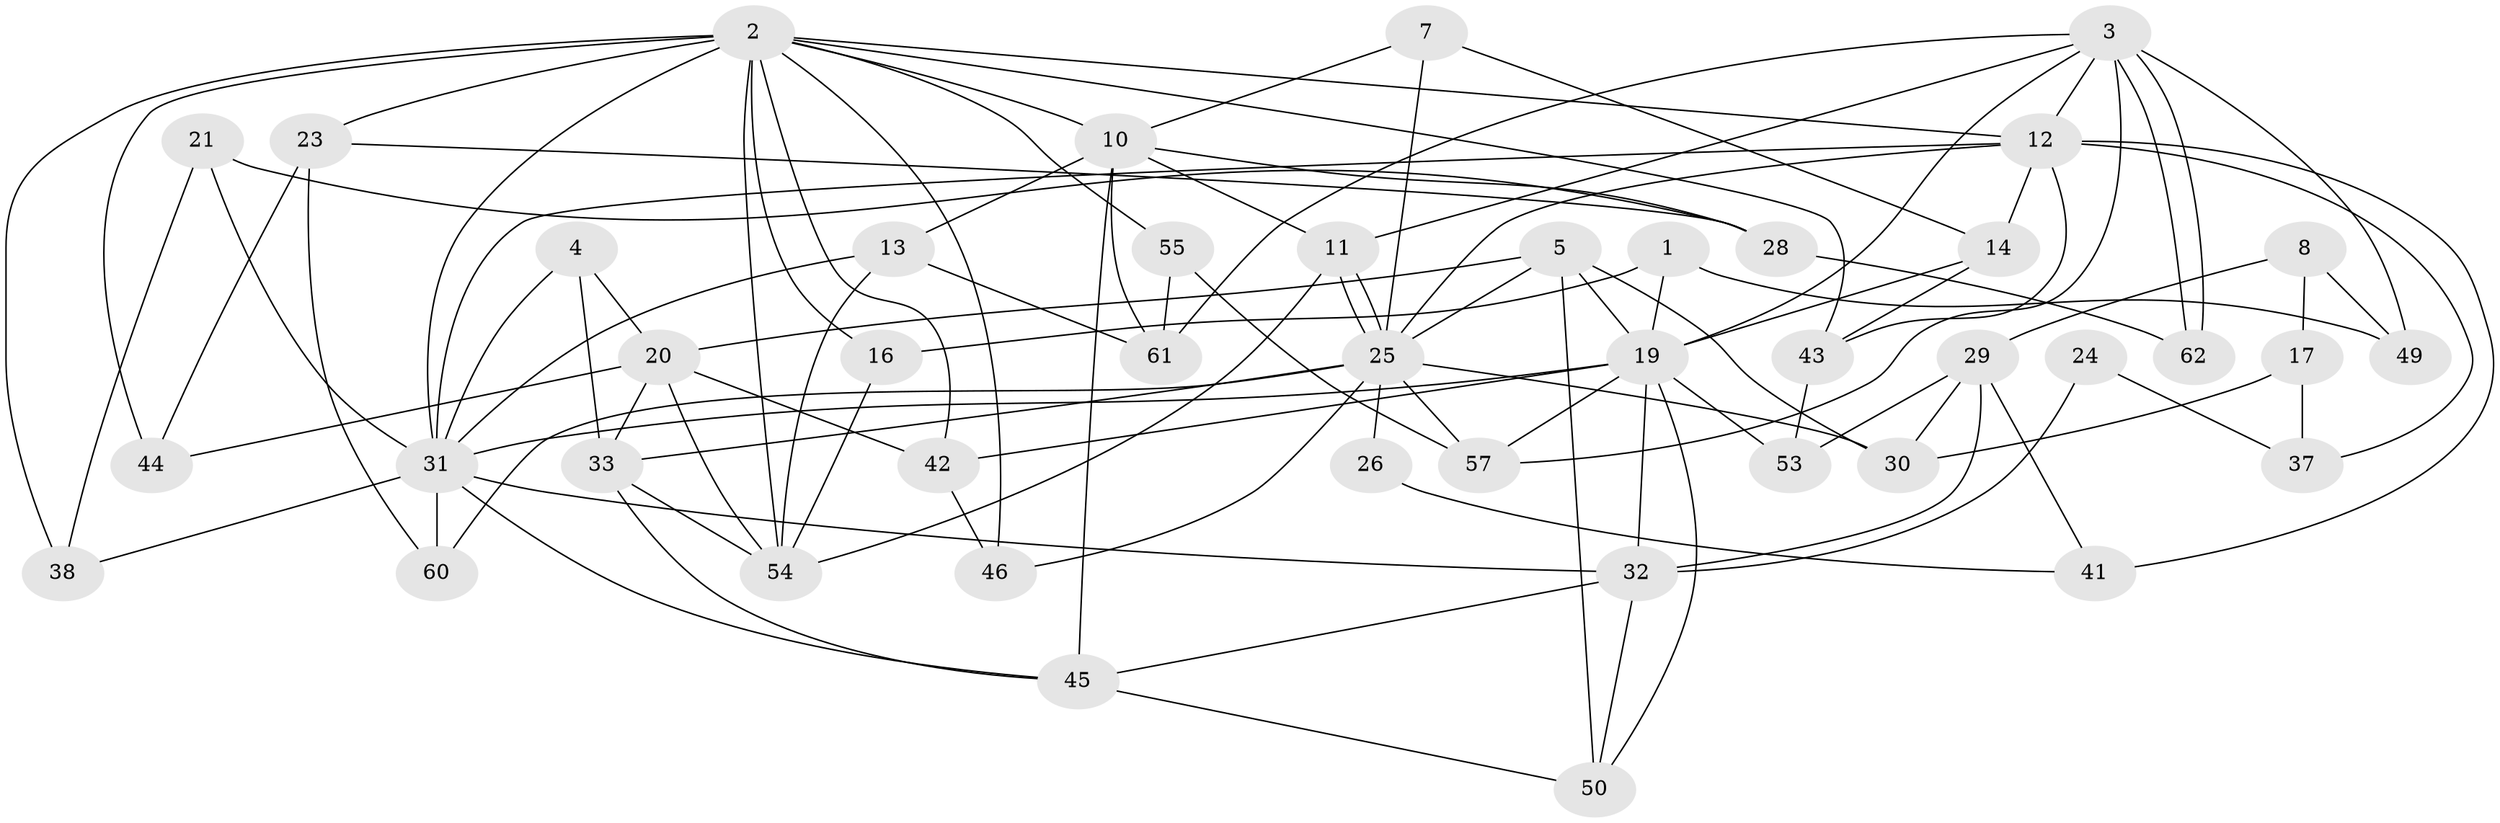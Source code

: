 // original degree distribution, {3: 0.34375, 5: 0.234375, 7: 0.03125, 6: 0.0625, 4: 0.21875, 2: 0.09375, 9: 0.015625}
// Generated by graph-tools (version 1.1) at 2025/18/03/04/25 18:18:36]
// undirected, 44 vertices, 102 edges
graph export_dot {
graph [start="1"]
  node [color=gray90,style=filled];
  1;
  2 [super="+9+6"];
  3 [super="+22+63"];
  4 [super="+15"];
  5;
  7;
  8;
  10 [super="+18"];
  11 [super="+51"];
  12 [super="+34+39"];
  13;
  14;
  16;
  17;
  19 [super="+27+64+56"];
  20 [super="+35"];
  21;
  23 [super="+47"];
  24;
  25 [super="+48+36"];
  26;
  28 [super="+58"];
  29;
  30;
  31 [super="+40"];
  32;
  33 [super="+52"];
  37;
  38;
  41;
  42;
  43;
  44;
  45;
  46;
  49;
  50;
  53;
  54;
  55;
  57;
  60;
  61;
  62;
  1 -- 16;
  1 -- 49;
  1 -- 19;
  2 -- 10;
  2 -- 16;
  2 -- 23 [weight=2];
  2 -- 54;
  2 -- 55;
  2 -- 42;
  2 -- 44;
  2 -- 38;
  2 -- 43;
  2 -- 46;
  2 -- 31;
  2 -- 12;
  3 -- 61;
  3 -- 62;
  3 -- 62;
  3 -- 49;
  3 -- 11;
  3 -- 12;
  3 -- 19;
  3 -- 57;
  4 -- 31;
  4 -- 20;
  4 -- 33 [weight=2];
  5 -- 50;
  5 -- 20;
  5 -- 30;
  5 -- 19;
  5 -- 25;
  7 -- 25;
  7 -- 10;
  7 -- 14;
  8 -- 49;
  8 -- 29;
  8 -- 17;
  10 -- 13 [weight=2];
  10 -- 61;
  10 -- 45;
  10 -- 11;
  10 -- 28;
  11 -- 25 [weight=2];
  11 -- 25;
  11 -- 54;
  12 -- 14;
  12 -- 43;
  12 -- 41;
  12 -- 37;
  12 -- 31;
  12 -- 25;
  13 -- 54;
  13 -- 61;
  13 -- 31;
  14 -- 43;
  14 -- 19;
  16 -- 54;
  17 -- 30;
  17 -- 37;
  19 -- 31 [weight=2];
  19 -- 42;
  19 -- 53 [weight=2];
  19 -- 57;
  19 -- 32;
  19 -- 50;
  20 -- 33;
  20 -- 54;
  20 -- 42;
  20 -- 44;
  21 -- 38;
  21 -- 31;
  21 -- 28;
  23 -- 60;
  23 -- 28;
  23 -- 44;
  24 -- 37;
  24 -- 32;
  25 -- 60;
  25 -- 46;
  25 -- 57;
  25 -- 26;
  25 -- 33;
  25 -- 30;
  26 -- 41;
  28 -- 62;
  29 -- 32;
  29 -- 30;
  29 -- 41;
  29 -- 53;
  31 -- 45;
  31 -- 60;
  31 -- 32;
  31 -- 38;
  32 -- 50;
  32 -- 45;
  33 -- 45;
  33 -- 54;
  42 -- 46;
  43 -- 53;
  45 -- 50;
  55 -- 57;
  55 -- 61;
}
